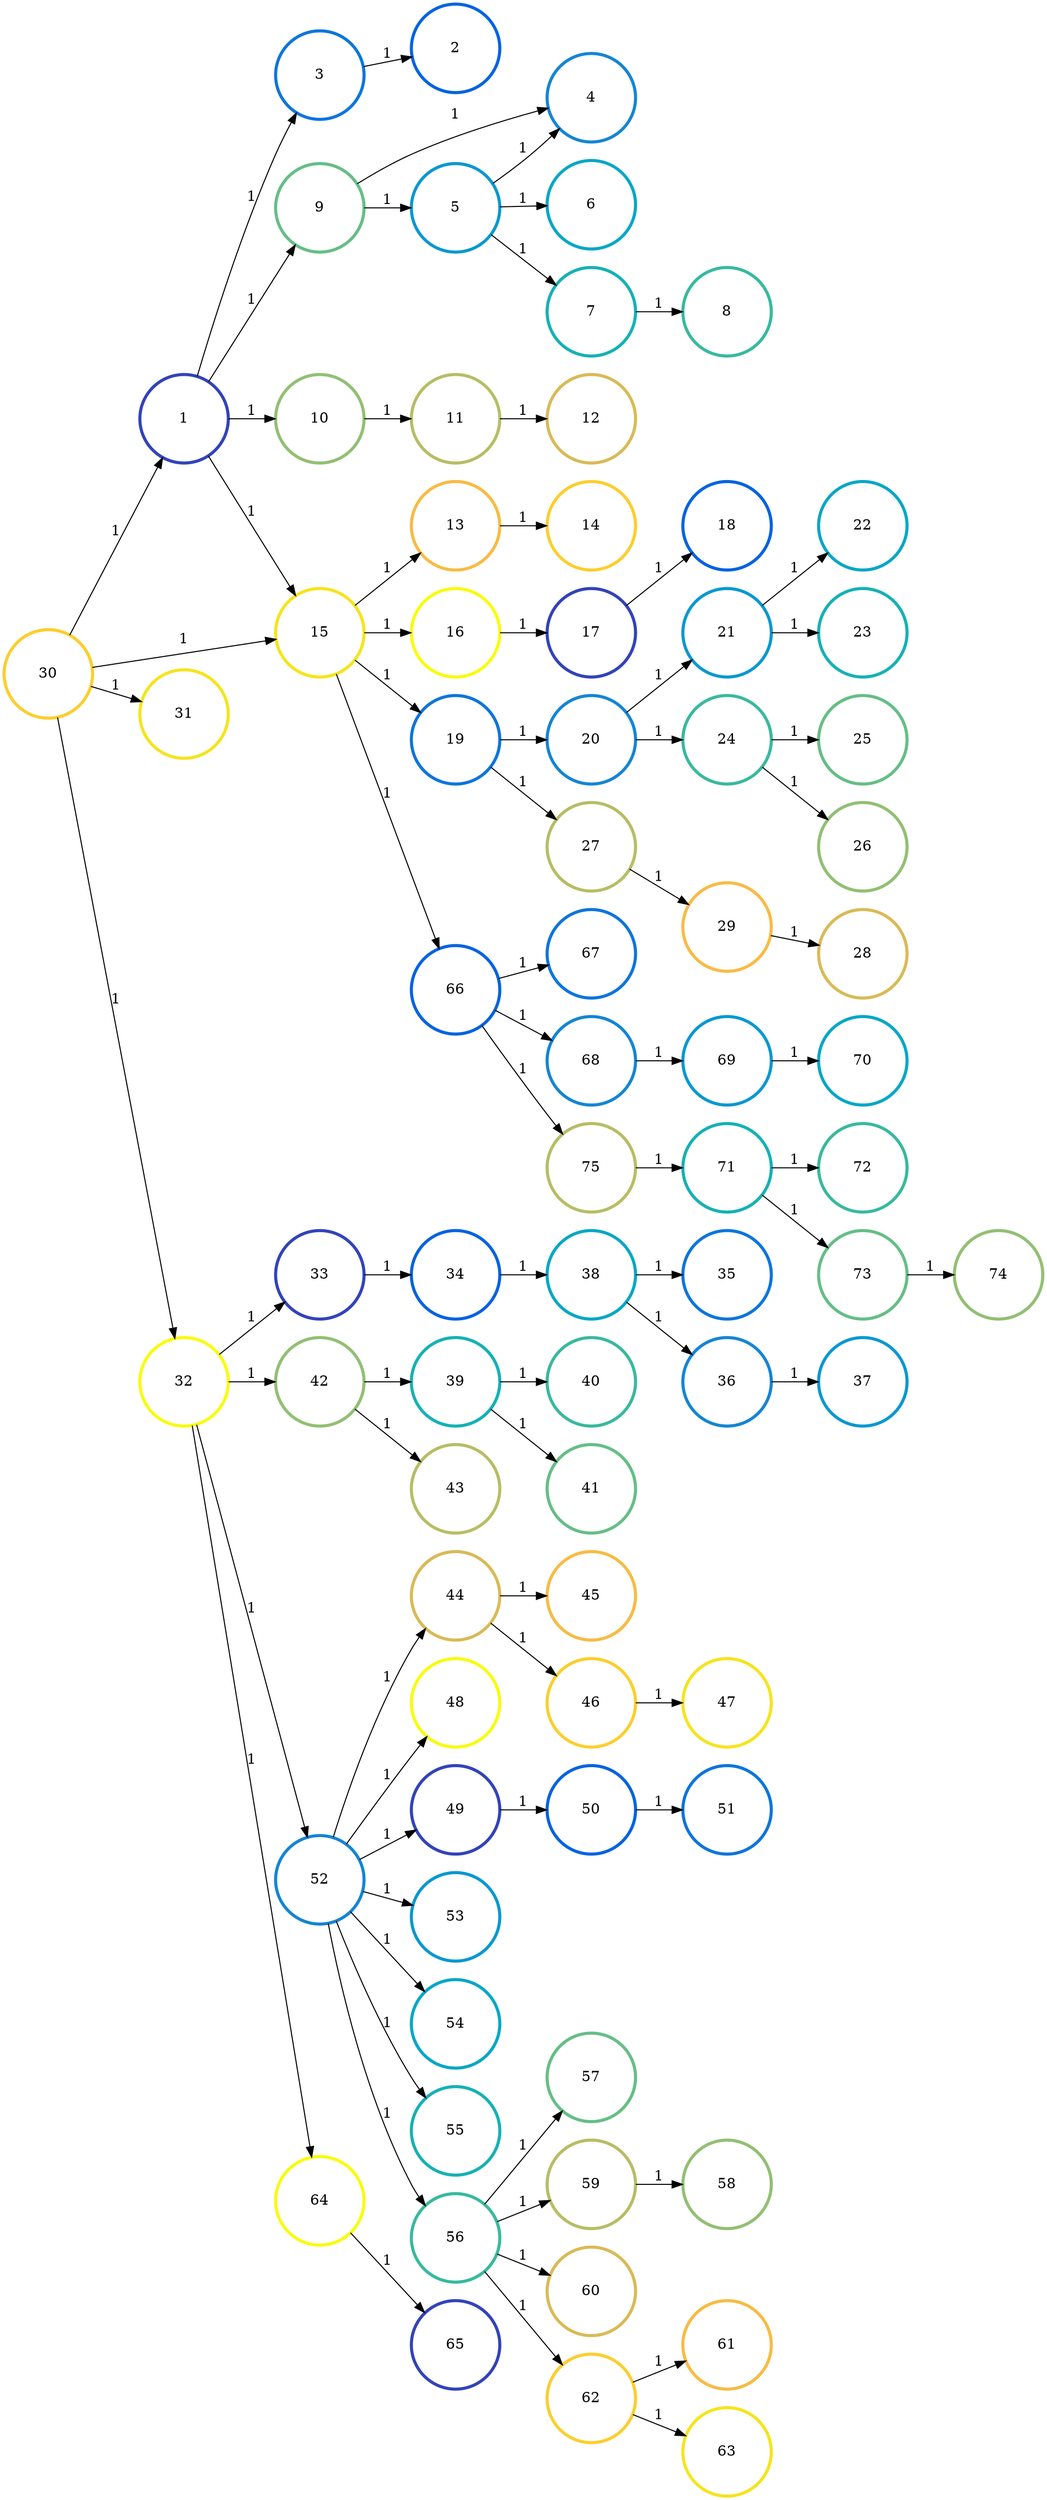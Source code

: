 digraph N {
	overlap="false"
	rankdir="LR"
	0 [label="1",width=1.2,height=1.2,style="",penwidth=3,color="#3243BA"]
	1 [label="2",width=1.2,height=1.2,style="",penwidth=3,color="#0363E1"]
	2 [label="3",width=1.2,height=1.2,style="",penwidth=3,color="#0D75DC"]
	3 [label="4",width=1.2,height=1.2,style="",penwidth=3,color="#1485D4"]
	4 [label="5",width=1.2,height=1.2,style="",penwidth=3,color="#0998D1"]
	5 [label="6",width=1.2,height=1.2,style="",penwidth=3,color="#06A7C6"]
	6 [label="7",width=1.2,height=1.2,style="",penwidth=3,color="#15B1B4"]
	7 [label="8",width=1.2,height=1.2,style="",penwidth=3,color="#38B99E"]
	8 [label="9",width=1.2,height=1.2,style="",penwidth=3,color="#65BE86"]
	9 [label="10",width=1.2,height=1.2,style="",penwidth=3,color="#92BF73"]
	10 [label="11",width=1.2,height=1.2,style="",penwidth=3,color="#B7BD64"]
	11 [label="12",width=1.2,height=1.2,style="",penwidth=3,color="#D9BA56"]
	12 [label="13",width=1.2,height=1.2,style="",penwidth=3,color="#F8BB44"]
	13 [label="14",width=1.2,height=1.2,style="",penwidth=3,color="#FCCE2E"]
	14 [label="15",width=1.2,height=1.2,style="",penwidth=3,color="#F5E41D"]
	15 [label="16",width=1.2,height=1.2,style="",penwidth=3,color="#F9FB0E"]
	16 [label="17",width=1.2,height=1.2,style="",penwidth=3,color="#3243BA"]
	17 [label="18",width=1.2,height=1.2,style="",penwidth=3,color="#0363E1"]
	18 [label="19",width=1.2,height=1.2,style="",penwidth=3,color="#0D75DC"]
	19 [label="20",width=1.2,height=1.2,style="",penwidth=3,color="#1485D4"]
	20 [label="21",width=1.2,height=1.2,style="",penwidth=3,color="#0998D1"]
	21 [label="22",width=1.2,height=1.2,style="",penwidth=3,color="#06A7C6"]
	22 [label="23",width=1.2,height=1.2,style="",penwidth=3,color="#15B1B4"]
	23 [label="24",width=1.2,height=1.2,style="",penwidth=3,color="#38B99E"]
	24 [label="25",width=1.2,height=1.2,style="",penwidth=3,color="#65BE86"]
	25 [label="26",width=1.2,height=1.2,style="",penwidth=3,color="#92BF73"]
	26 [label="27",width=1.2,height=1.2,style="",penwidth=3,color="#B7BD64"]
	27 [label="28",width=1.2,height=1.2,style="",penwidth=3,color="#D9BA56"]
	28 [label="29",width=1.2,height=1.2,style="",penwidth=3,color="#F8BB44"]
	29 [label="30",width=1.2,height=1.2,style="",penwidth=3,color="#FCCE2E"]
	30 [label="31",width=1.2,height=1.2,style="",penwidth=3,color="#F5E41D"]
	31 [label="32",width=1.2,height=1.2,style="",penwidth=3,color="#F9FB0E"]
	32 [label="33",width=1.2,height=1.2,style="",penwidth=3,color="#3243BA"]
	33 [label="34",width=1.2,height=1.2,style="",penwidth=3,color="#0363E1"]
	34 [label="35",width=1.2,height=1.2,style="",penwidth=3,color="#0D75DC"]
	35 [label="36",width=1.2,height=1.2,style="",penwidth=3,color="#1485D4"]
	36 [label="37",width=1.2,height=1.2,style="",penwidth=3,color="#0998D1"]
	37 [label="38",width=1.2,height=1.2,style="",penwidth=3,color="#06A7C6"]
	38 [label="39",width=1.2,height=1.2,style="",penwidth=3,color="#15B1B4"]
	39 [label="40",width=1.2,height=1.2,style="",penwidth=3,color="#38B99E"]
	40 [label="41",width=1.2,height=1.2,style="",penwidth=3,color="#65BE86"]
	41 [label="42",width=1.2,height=1.2,style="",penwidth=3,color="#92BF73"]
	42 [label="43",width=1.2,height=1.2,style="",penwidth=3,color="#B7BD64"]
	43 [label="44",width=1.2,height=1.2,style="",penwidth=3,color="#D9BA56"]
	44 [label="45",width=1.2,height=1.2,style="",penwidth=3,color="#F8BB44"]
	45 [label="46",width=1.2,height=1.2,style="",penwidth=3,color="#FCCE2E"]
	46 [label="47",width=1.2,height=1.2,style="",penwidth=3,color="#F5E41D"]
	47 [label="48",width=1.2,height=1.2,style="",penwidth=3,color="#F9FB0E"]
	48 [label="49",width=1.2,height=1.2,style="",penwidth=3,color="#3243BA"]
	49 [label="50",width=1.2,height=1.2,style="",penwidth=3,color="#0363E1"]
	50 [label="51",width=1.2,height=1.2,style="",penwidth=3,color="#0D75DC"]
	51 [label="52",width=1.2,height=1.2,style="",penwidth=3,color="#1485D4"]
	52 [label="53",width=1.2,height=1.2,style="",penwidth=3,color="#0998D1"]
	53 [label="54",width=1.2,height=1.2,style="",penwidth=3,color="#06A7C6"]
	54 [label="55",width=1.2,height=1.2,style="",penwidth=3,color="#15B1B4"]
	55 [label="56",width=1.2,height=1.2,style="",penwidth=3,color="#38B99E"]
	56 [label="57",width=1.2,height=1.2,style="",penwidth=3,color="#65BE86"]
	57 [label="58",width=1.2,height=1.2,style="",penwidth=3,color="#92BF73"]
	58 [label="59",width=1.2,height=1.2,style="",penwidth=3,color="#B7BD64"]
	59 [label="60",width=1.2,height=1.2,style="",penwidth=3,color="#D9BA56"]
	60 [label="61",width=1.2,height=1.2,style="",penwidth=3,color="#F8BB44"]
	61 [label="62",width=1.2,height=1.2,style="",penwidth=3,color="#FCCE2E"]
	62 [label="63",width=1.2,height=1.2,style="",penwidth=3,color="#F5E41D"]
	63 [label="64",width=1.2,height=1.2,style="",penwidth=3,color="#F9FB0E"]
	64 [label="65",width=1.2,height=1.2,style="",penwidth=3,color="#3243BA"]
	65 [label="66",width=1.2,height=1.2,style="",penwidth=3,color="#0363E1"]
	66 [label="67",width=1.2,height=1.2,style="",penwidth=3,color="#0D75DC"]
	67 [label="68",width=1.2,height=1.2,style="",penwidth=3,color="#1485D4"]
	68 [label="69",width=1.2,height=1.2,style="",penwidth=3,color="#0998D1"]
	69 [label="70",width=1.2,height=1.2,style="",penwidth=3,color="#06A7C6"]
	70 [label="71",width=1.2,height=1.2,style="",penwidth=3,color="#15B1B4"]
	71 [label="72",width=1.2,height=1.2,style="",penwidth=3,color="#38B99E"]
	72 [label="73",width=1.2,height=1.2,style="",penwidth=3,color="#65BE86"]
	73 [label="74",width=1.2,height=1.2,style="",penwidth=3,color="#92BF73"]
	74 [label="75",width=1.2,height=1.2,style="",penwidth=3,color="#B7BD64"]
	0 -> 2 [penwidth=1,color=black,label="1"]
	0 -> 8 [penwidth=1,color=black,label="1"]
	0 -> 9 [penwidth=1,color=black,label="1"]
	0 -> 14 [penwidth=1,color=black,label="1"]
	2 -> 1 [penwidth=1,color=black,label="1"]
	4 -> 3 [penwidth=1,color=black,label="1"]
	4 -> 5 [penwidth=1,color=black,label="1"]
	4 -> 6 [penwidth=1,color=black,label="1"]
	6 -> 7 [penwidth=1,color=black,label="1"]
	8 -> 3 [penwidth=1,color=black,label="1"]
	8 -> 4 [penwidth=1,color=black,label="1"]
	9 -> 10 [penwidth=1,color=black,label="1"]
	10 -> 11 [penwidth=1,color=black,label="1"]
	12 -> 13 [penwidth=1,color=black,label="1"]
	14 -> 12 [penwidth=1,color=black,label="1"]
	14 -> 15 [penwidth=1,color=black,label="1"]
	14 -> 18 [penwidth=1,color=black,label="1"]
	14 -> 65 [penwidth=1,color=black,label="1"]
	15 -> 16 [penwidth=1,color=black,label="1"]
	16 -> 17 [penwidth=1,color=black,label="1"]
	18 -> 19 [penwidth=1,color=black,label="1"]
	18 -> 26 [penwidth=1,color=black,label="1"]
	19 -> 20 [penwidth=1,color=black,label="1"]
	19 -> 23 [penwidth=1,color=black,label="1"]
	20 -> 21 [penwidth=1,color=black,label="1"]
	20 -> 22 [penwidth=1,color=black,label="1"]
	23 -> 24 [penwidth=1,color=black,label="1"]
	23 -> 25 [penwidth=1,color=black,label="1"]
	26 -> 28 [penwidth=1,color=black,label="1"]
	28 -> 27 [penwidth=1,color=black,label="1"]
	29 -> 0 [penwidth=1,color=black,label="1"]
	29 -> 14 [penwidth=1,color=black,label="1"]
	29 -> 30 [penwidth=1,color=black,label="1"]
	29 -> 31 [penwidth=1,color=black,label="1"]
	31 -> 32 [penwidth=1,color=black,label="1"]
	31 -> 41 [penwidth=1,color=black,label="1"]
	31 -> 51 [penwidth=1,color=black,label="1"]
	31 -> 63 [penwidth=1,color=black,label="1"]
	32 -> 33 [penwidth=1,color=black,label="1"]
	33 -> 37 [penwidth=1,color=black,label="1"]
	35 -> 36 [penwidth=1,color=black,label="1"]
	37 -> 34 [penwidth=1,color=black,label="1"]
	37 -> 35 [penwidth=1,color=black,label="1"]
	38 -> 39 [penwidth=1,color=black,label="1"]
	38 -> 40 [penwidth=1,color=black,label="1"]
	41 -> 38 [penwidth=1,color=black,label="1"]
	41 -> 42 [penwidth=1,color=black,label="1"]
	43 -> 44 [penwidth=1,color=black,label="1"]
	43 -> 45 [penwidth=1,color=black,label="1"]
	45 -> 46 [penwidth=1,color=black,label="1"]
	48 -> 49 [penwidth=1,color=black,label="1"]
	49 -> 50 [penwidth=1,color=black,label="1"]
	51 -> 43 [penwidth=1,color=black,label="1"]
	51 -> 47 [penwidth=1,color=black,label="1"]
	51 -> 48 [penwidth=1,color=black,label="1"]
	51 -> 52 [penwidth=1,color=black,label="1"]
	51 -> 53 [penwidth=1,color=black,label="1"]
	51 -> 54 [penwidth=1,color=black,label="1"]
	51 -> 55 [penwidth=1,color=black,label="1"]
	55 -> 56 [penwidth=1,color=black,label="1"]
	55 -> 58 [penwidth=1,color=black,label="1"]
	55 -> 59 [penwidth=1,color=black,label="1"]
	55 -> 61 [penwidth=1,color=black,label="1"]
	58 -> 57 [penwidth=1,color=black,label="1"]
	61 -> 60 [penwidth=1,color=black,label="1"]
	61 -> 62 [penwidth=1,color=black,label="1"]
	63 -> 64 [penwidth=1,color=black,label="1"]
	65 -> 66 [penwidth=1,color=black,label="1"]
	65 -> 67 [penwidth=1,color=black,label="1"]
	65 -> 74 [penwidth=1,color=black,label="1"]
	67 -> 68 [penwidth=1,color=black,label="1"]
	68 -> 69 [penwidth=1,color=black,label="1"]
	70 -> 71 [penwidth=1,color=black,label="1"]
	70 -> 72 [penwidth=1,color=black,label="1"]
	72 -> 73 [penwidth=1,color=black,label="1"]
	74 -> 70 [penwidth=1,color=black,label="1"]
}
